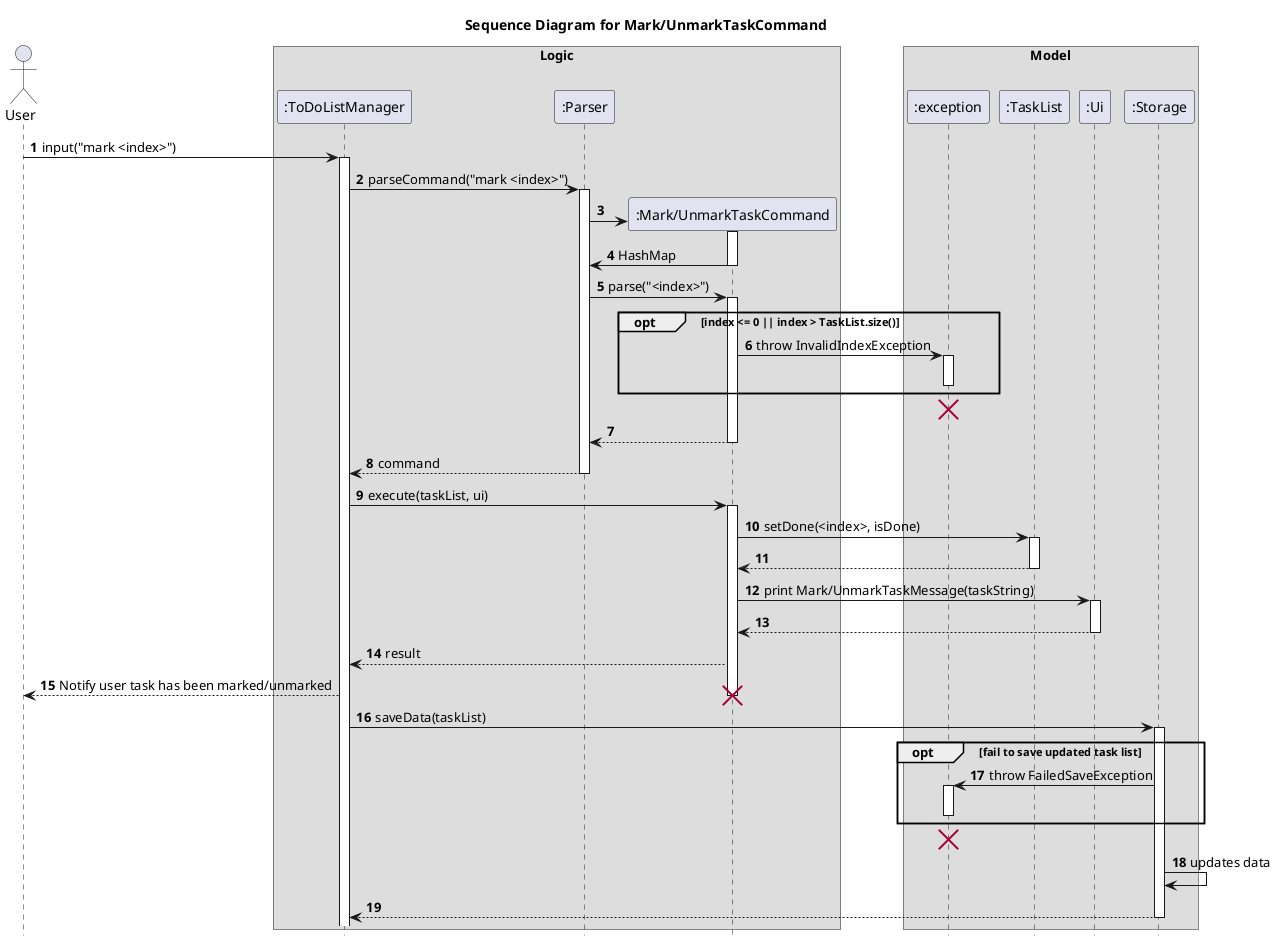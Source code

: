 @startuml
autonumber
hide footbox
title Sequence Diagram for Mark/UnmarkTaskCommand

actor User

box Logic
participant ":ToDoListManager" as ToDoListManager
participant ":Parser" as Parser
participant ":Mark/UnmarkTaskCommand" as MarkTaskCommand
end box
box Model
participant ":exception" as exception
participant ":TaskList" as TaskList
participant ":Ui" as Ui
participant ":Storage" as Storage
end box

User -> ToDoListManager: input("mark <index>")
activate ToDoListManager
ToDoListManager -> Parser : parseCommand("mark <index>")
activate Parser
create MarkTaskCommand
Parser -> MarkTaskCommand
activate MarkTaskCommand
MarkTaskCommand -> Parser : HashMap
deactivate MarkTaskCommand
Parser -> MarkTaskCommand : parse("<index>")
activate MarkTaskCommand
opt  index <= 0 || index > TaskList.size()
   MarkTaskCommand -> exception : throw InvalidIndexException
   activate exception
   deactivate exception
end
destroy exception
MarkTaskCommand --> Parser
deactivate MarkTaskCommand
Parser --> ToDoListManager : command
deactivate Parser
ToDoListManager -> MarkTaskCommand : execute(taskList, ui)
activate MarkTaskCommand
MarkTaskCommand -> TaskList: setDone(<index>, isDone)
activate TaskList
TaskList --> MarkTaskCommand
deactivate TaskList
MarkTaskCommand -> Ui : print Mark/UnmarkTaskMessage(taskString)
activate Ui
Ui --> MarkTaskCommand
deactivate Ui
MarkTaskCommand --> ToDoListManager : result
ToDoListManager --> User : Notify user task has been marked/unmarked
deactivate MarkTaskCommand
destroy MarkTaskCommand
ToDoListManager ->Storage : saveData(taskList)
activate Storage
opt  fail to save updated task list
   Storage -> exception : throw FailedSaveException
   activate exception
   deactivate exception
end
destroy exception
Storage -> Storage : updates data
Storage --> ToDoListManager
deactivate Storage

@enduml